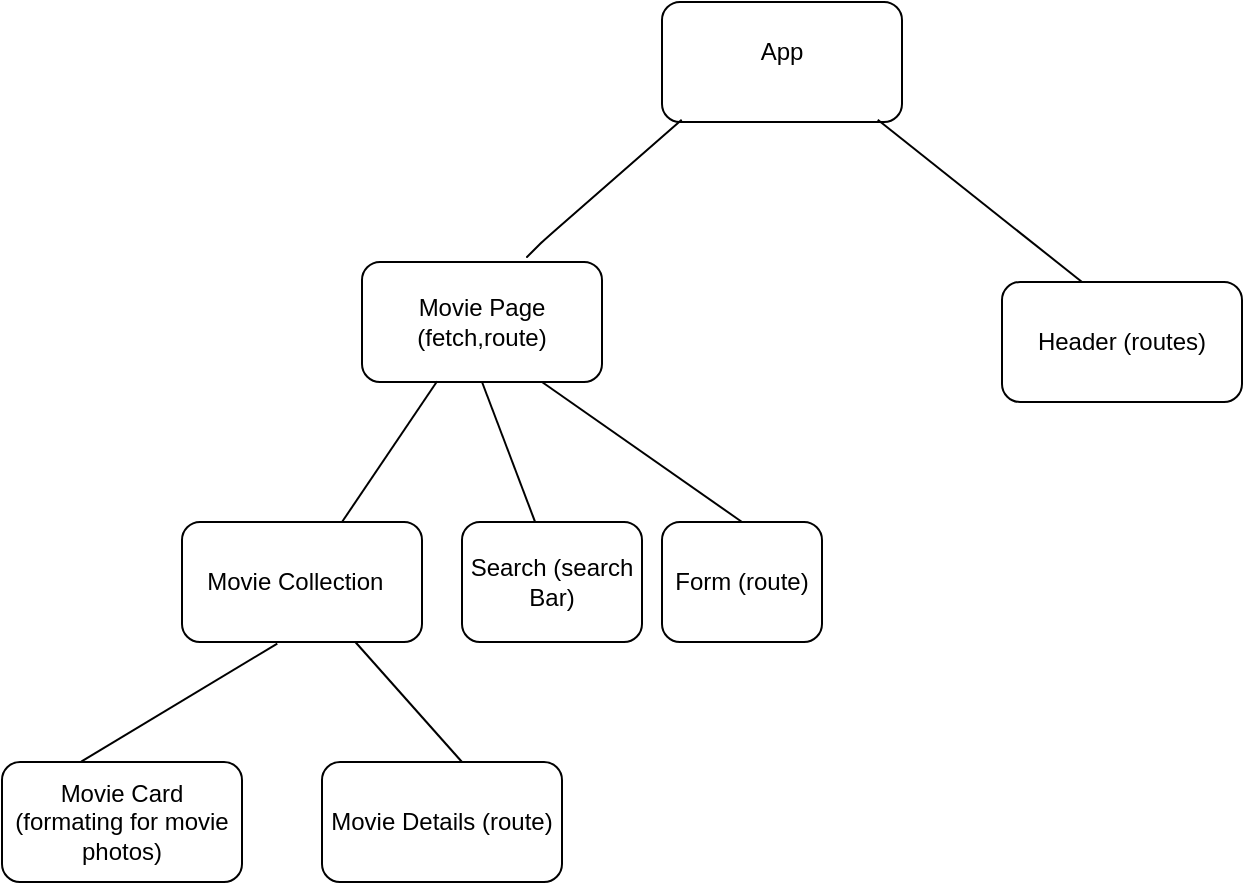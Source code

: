 <mxfile>
    <diagram id="wjiSazGqJS-tJZMsY4g5" name="Page-1">
        <mxGraphModel dx="1347" dy="449" grid="1" gridSize="10" guides="1" tooltips="1" connect="1" arrows="1" fold="1" page="1" pageScale="1" pageWidth="850" pageHeight="1100" math="0" shadow="0">
            <root>
                <mxCell id="0"/>
                <mxCell id="1" parent="0"/>
                <mxCell id="2" value="" style="rounded=1;whiteSpace=wrap;html=1;" parent="1" vertex="1">
                    <mxGeometry x="130" width="120" height="60" as="geometry"/>
                </mxCell>
                <mxCell id="3" value="App" style="text;html=1;strokeColor=none;fillColor=none;align=center;verticalAlign=middle;whiteSpace=wrap;rounded=0;" parent="1" vertex="1">
                    <mxGeometry x="160" y="10" width="60" height="30" as="geometry"/>
                </mxCell>
                <mxCell id="4" value="" style="endArrow=none;html=1;entryX=0.082;entryY=0.982;entryDx=0;entryDy=0;entryPerimeter=0;" parent="1" target="2" edge="1">
                    <mxGeometry width="50" height="50" relative="1" as="geometry">
                        <mxPoint x="70" y="120" as="sourcePoint"/>
                        <mxPoint x="170" y="80" as="targetPoint"/>
                        <Array as="points">
                            <mxPoint x="60" y="130"/>
                            <mxPoint x="70" y="120"/>
                        </Array>
                    </mxGeometry>
                </mxCell>
                <mxCell id="5" value="" style="endArrow=none;html=1;entryX=0.899;entryY=0.982;entryDx=0;entryDy=0;entryPerimeter=0;" parent="1" target="2" edge="1">
                    <mxGeometry width="50" height="50" relative="1" as="geometry">
                        <mxPoint x="340" y="140" as="sourcePoint"/>
                        <mxPoint x="240" y="70" as="targetPoint"/>
                        <Array as="points"/>
                    </mxGeometry>
                </mxCell>
                <mxCell id="6" value="Movie Page (fetch,route)" style="rounded=1;whiteSpace=wrap;html=1;" parent="1" vertex="1">
                    <mxGeometry x="-20" y="130" width="120" height="60" as="geometry"/>
                </mxCell>
                <mxCell id="7" value="Header (routes)" style="rounded=1;whiteSpace=wrap;html=1;" parent="1" vertex="1">
                    <mxGeometry x="300" y="140" width="120" height="60" as="geometry"/>
                </mxCell>
                <mxCell id="9" value="" style="endArrow=none;html=1;entryX=0.313;entryY=0.994;entryDx=0;entryDy=0;entryPerimeter=0;" parent="1" target="6" edge="1">
                    <mxGeometry width="50" height="50" relative="1" as="geometry">
                        <mxPoint x="-30" y="260" as="sourcePoint"/>
                        <mxPoint x="200" y="200" as="targetPoint"/>
                    </mxGeometry>
                </mxCell>
                <mxCell id="10" value="Movie Collection&amp;nbsp;&amp;nbsp;" style="rounded=1;whiteSpace=wrap;html=1;" parent="1" vertex="1">
                    <mxGeometry x="-110" y="260" width="120" height="60" as="geometry"/>
                </mxCell>
                <mxCell id="13" value="Search (search Bar)" style="rounded=1;whiteSpace=wrap;html=1;" parent="1" vertex="1">
                    <mxGeometry x="30" y="260" width="90" height="60" as="geometry"/>
                </mxCell>
                <mxCell id="14" value="" style="endArrow=none;html=1;entryX=0.5;entryY=1;entryDx=0;entryDy=0;exitX=0.407;exitY=0.003;exitDx=0;exitDy=0;exitPerimeter=0;" parent="1" source="13" target="6" edge="1">
                    <mxGeometry width="50" height="50" relative="1" as="geometry">
                        <mxPoint x="130" y="240" as="sourcePoint"/>
                        <mxPoint x="180" y="190" as="targetPoint"/>
                    </mxGeometry>
                </mxCell>
                <mxCell id="15" value="Form (route)" style="rounded=1;whiteSpace=wrap;html=1;" vertex="1" parent="1">
                    <mxGeometry x="130" y="260" width="80" height="60" as="geometry"/>
                </mxCell>
                <mxCell id="16" value="Movie Card (formating for movie photos)" style="rounded=1;whiteSpace=wrap;html=1;" vertex="1" parent="1">
                    <mxGeometry x="-200" y="380" width="120" height="60" as="geometry"/>
                </mxCell>
                <mxCell id="17" value="" style="endArrow=none;html=1;exitX=0.33;exitY=-0.004;exitDx=0;exitDy=0;exitPerimeter=0;entryX=0.397;entryY=1.013;entryDx=0;entryDy=0;entryPerimeter=0;" edge="1" parent="1" source="16" target="10">
                    <mxGeometry width="50" height="50" relative="1" as="geometry">
                        <mxPoint x="40" y="310" as="sourcePoint"/>
                        <mxPoint x="90" y="260" as="targetPoint"/>
                    </mxGeometry>
                </mxCell>
                <mxCell id="18" value="" style="endArrow=none;html=1;entryX=0.75;entryY=1;entryDx=0;entryDy=0;exitX=0.5;exitY=0;exitDx=0;exitDy=0;" edge="1" parent="1" source="15" target="6">
                    <mxGeometry width="50" height="50" relative="1" as="geometry">
                        <mxPoint x="40" y="310" as="sourcePoint"/>
                        <mxPoint x="90" y="260" as="targetPoint"/>
                    </mxGeometry>
                </mxCell>
                <mxCell id="19" value="" style="endArrow=none;html=1;" edge="1" parent="1" target="10">
                    <mxGeometry width="50" height="50" relative="1" as="geometry">
                        <mxPoint x="30" y="380" as="sourcePoint"/>
                        <mxPoint x="60" y="200" as="targetPoint"/>
                    </mxGeometry>
                </mxCell>
                <mxCell id="20" value="Movie Details (route)" style="rounded=1;whiteSpace=wrap;html=1;" vertex="1" parent="1">
                    <mxGeometry x="-40" y="380" width="120" height="60" as="geometry"/>
                </mxCell>
            </root>
        </mxGraphModel>
    </diagram>
</mxfile>